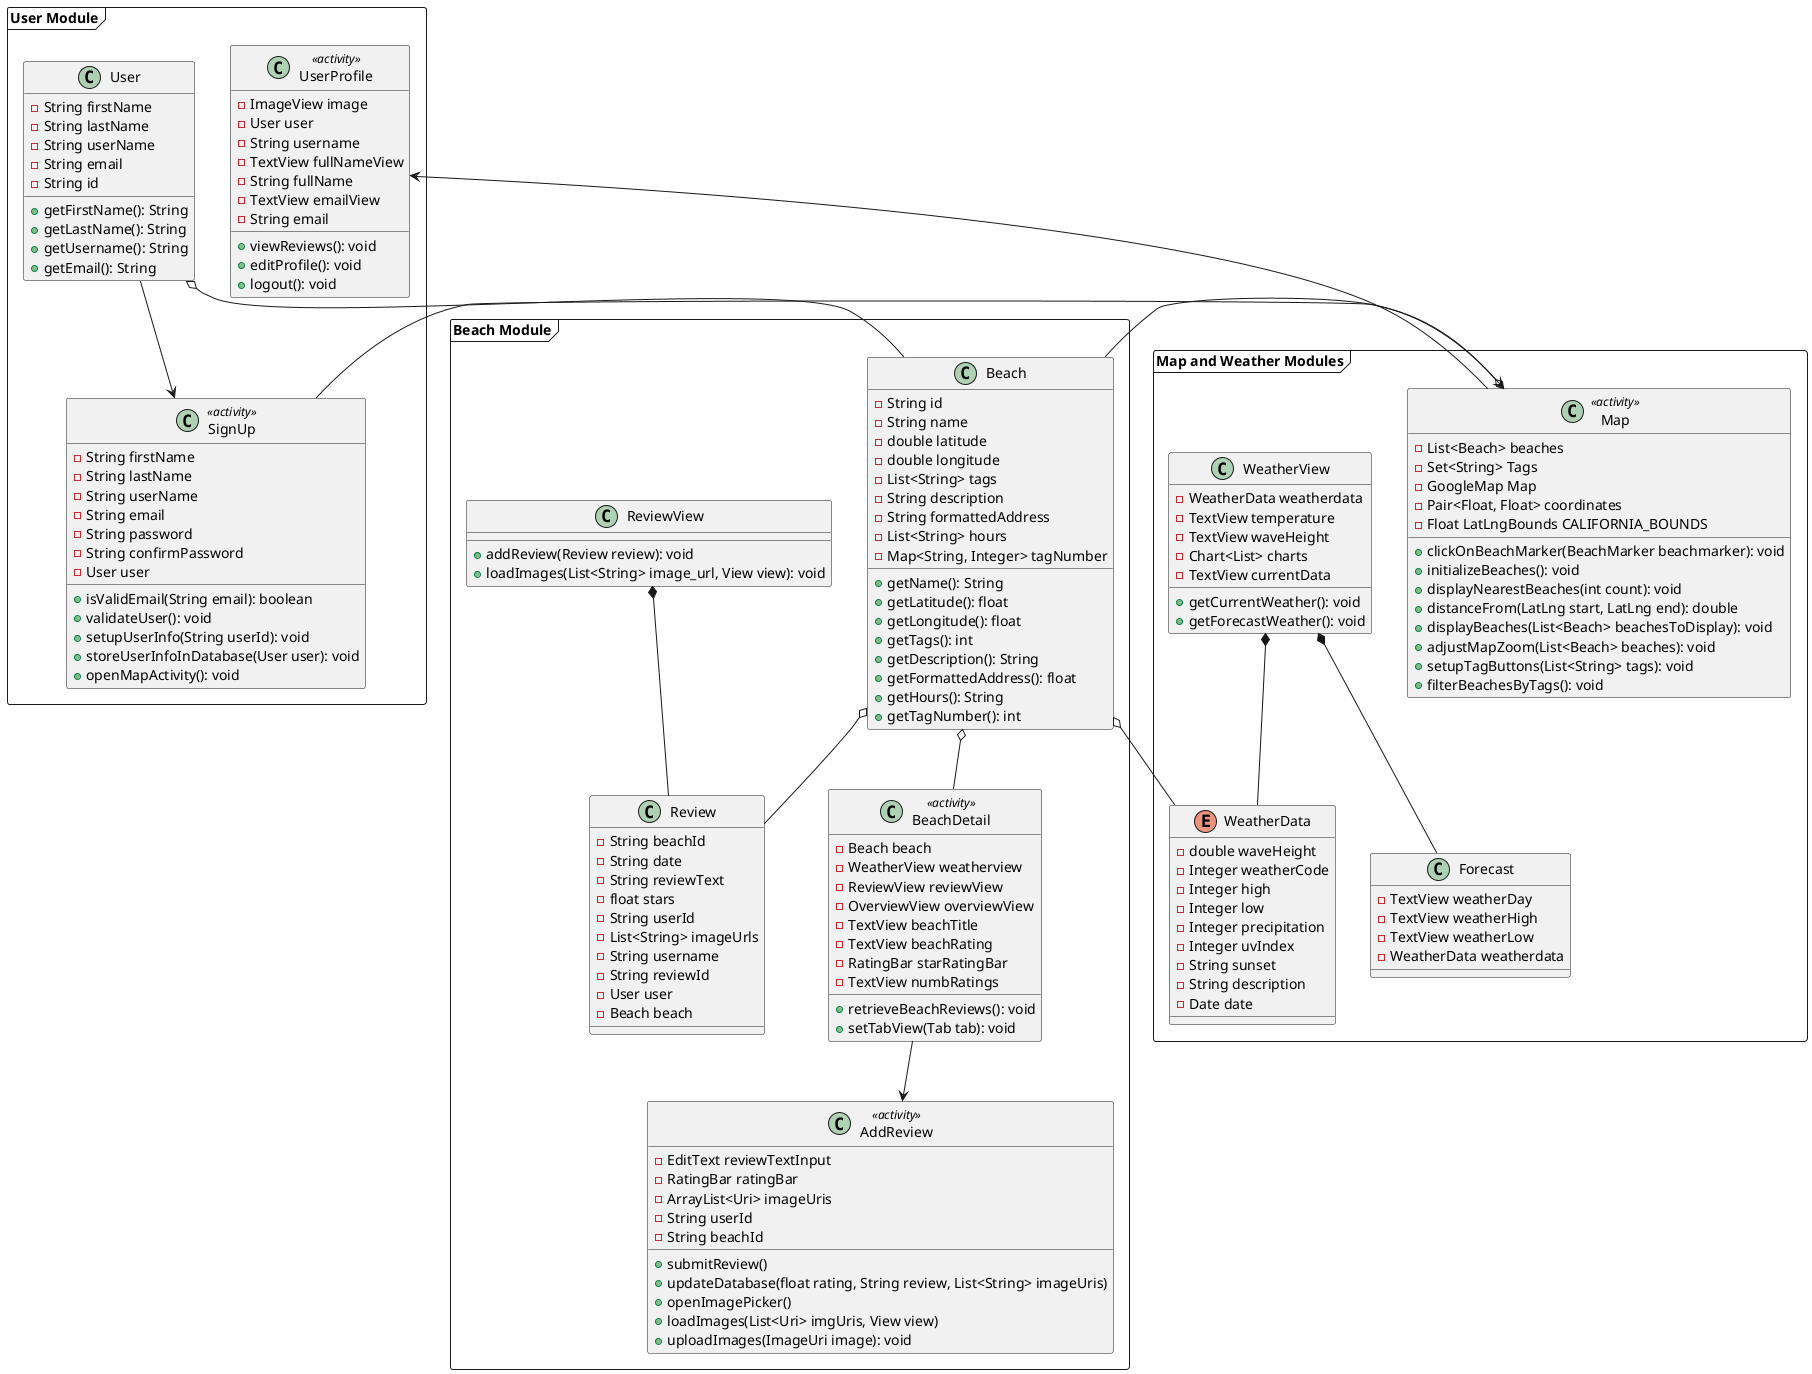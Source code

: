 @@startuml
 ' Set the layout to left-to-right for a more horizontal flow
top to bottom direction

 ' Frame for grouping related classes
 frame "Beach Module" {
     class Beach {
         - String id
         - String name
         - double latitude
         - double longitude
         - List<String> tags
         - String description
         - String formattedAddress
         - List<String> hours
         - Map<String, Integer> tagNumber

         + getName(): String
         + getLatitude(): float
         + getLongitude(): float
         + getTags(): int
         + getDescription(): String
         + getFormattedAddress(): float
         + getHours(): String
         + getTagNumber(): int
     }

     class Review {
         - String beachId
         - String date
         - String reviewText
         - float stars
         - String userId
         - List<String> imageUrls
         - String username
         - String reviewId
         - User user
         - Beach beach
     }

     class ReviewView {
         + addReview(Review review): void
         + loadImages(List<String> image_url, View view): void
     }

     class BeachDetail <<activity>> {
         - Beach beach
         - WeatherView weatherview
         - ReviewView reviewView
         - OverviewView overviewView
         - TextView beachTitle
         - TextView beachRating
         - RatingBar starRatingBar
         - TextView numbRatings
         + retrieveBeachReviews(): void
         + setTabView(Tab tab): void
     }

     class AddReview <<activity>> {
         - EditText reviewTextInput
         - RatingBar ratingBar
         - ArrayList<Uri> imageUris
         - String userId
         - String beachId
         + submitReview()
         + updateDatabase(float rating, String review, List<String> imageUris)
         + openImagePicker()
         + loadImages(List<Uri> imgUris, View view)
         + uploadImages(ImageUri image): void
     }
 }

 frame "User Module" {
     class User {
         - String firstName
         - String lastName
         - String userName
         - String email
         - String id
         + getFirstName(): String
         + getLastName(): String
         + getUsername(): String
         + getEmail(): String
     }

     class UserProfile <<activity>> {
         - ImageView image
         - User user
         - String username
         - TextView fullNameView
         - String fullName
         - TextView emailView
         - String email
         + viewReviews(): void
         + editProfile(): void
         + logout(): void
     }

     class SignUp <<activity>> {
         - String firstName
         - String lastName
         - String userName
         - String email
         - String password
         - String confirmPassword
         - User user
         + isValidEmail(String email): boolean
         + validateUser(): void
         + setupUserInfo(String userId): void
         + storeUserInfoInDatabase(User user): void
         + openMapActivity(): void
     }
 }

 frame "Map and Weather Modules" {
     class Map <<activity>> {
         - List<Beach> beaches
         - Set<String> Tags
         - GoogleMap Map
         - Pair<Float, Float> coordinates
         - Float LatLngBounds CALIFORNIA_BOUNDS
         + clickOnBeachMarker(BeachMarker beachmarker): void
         + initializeBeaches(): void
         + displayNearestBeaches(int count): void
         + distanceFrom(LatLng start, LatLng end): double
         + displayBeaches(List<Beach> beachesToDisplay): void
         + adjustMapZoom(List<Beach> beaches): void
         + setupTagButtons(List<String> tags): void
         + filterBeachesByTags(): void
     }

     enum WeatherData {
         - double waveHeight
         - Integer weatherCode
         - Integer high
         - Integer low
         - Integer precipitation
         - Integer uvIndex
         - String sunset
         - String description
         - Date date
     }

     class Forecast {
         - TextView weatherDay
         - TextView weatherHigh
         - TextView weatherLow
         - WeatherData weatherdata
     }

     class WeatherView {
         - WeatherData weatherdata
         - TextView temperature
         - TextView waveHeight
         - Chart<List> charts
         - TextView currentData
         + getCurrentWeather(): void
         + getForecastWeather(): void
     }
 }

 ' Relationships and Associations
 Map o-- Beach
 User o-- Beach
 Beach o-- WeatherData
 Beach o-- Review

 WeatherView *-- Forecast
 WeatherView *-- WeatherData
 ReviewView *-- Review

 SignUp --> Map
 Beach o-- BeachDetail
 User --> SignUp
 Map --> UserProfile
 BeachDetail --> AddReview

 @enduml